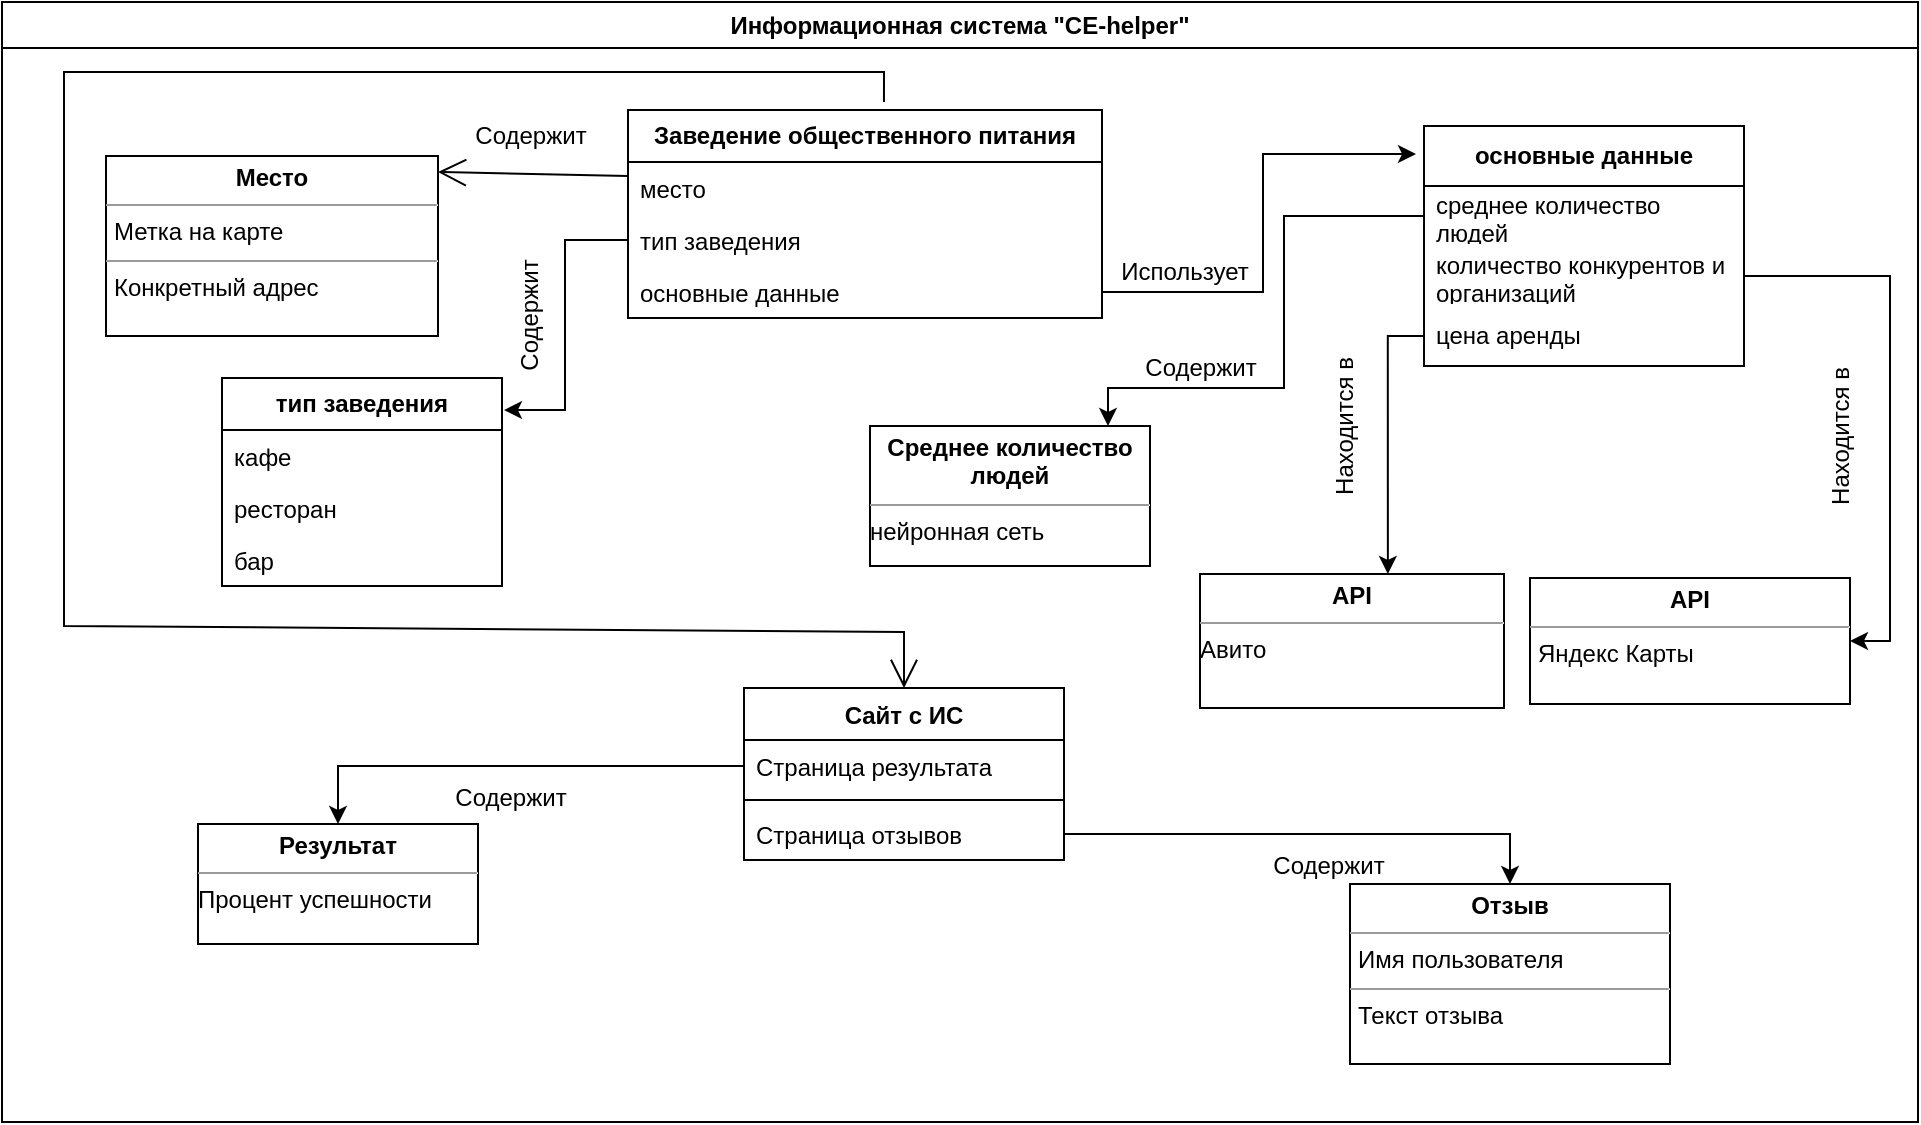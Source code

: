 <mxfile version="21.2.1" type="github">
  <diagram id="f5yUyD6KKq8jayXpuYPE" name="Страница 1">
    <mxGraphModel dx="1674" dy="764" grid="0" gridSize="10" guides="1" tooltips="1" connect="1" arrows="1" fold="1" page="1" pageScale="1" pageWidth="2339" pageHeight="3300" math="0" shadow="0">
      <root>
        <mxCell id="0" />
        <mxCell id="1" parent="0" />
        <mxCell id="GTuomJ5gf3DzZ4-qgt7y-1" value="Информационная система &quot;CE-helper&quot;" style="swimlane;whiteSpace=wrap;html=1;" parent="1" vertex="1">
          <mxGeometry x="188" y="48" width="958" height="560" as="geometry" />
        </mxCell>
        <mxCell id="GTuomJ5gf3DzZ4-qgt7y-2" value="&lt;b&gt;Заведение общественного питания&lt;/b&gt;" style="swimlane;fontStyle=0;childLayout=stackLayout;horizontal=1;startSize=26;fillColor=none;horizontalStack=0;resizeParent=1;resizeParentMax=0;resizeLast=0;collapsible=1;marginBottom=0;whiteSpace=wrap;html=1;" parent="GTuomJ5gf3DzZ4-qgt7y-1" vertex="1">
          <mxGeometry x="313" y="54" width="237" height="104" as="geometry" />
        </mxCell>
        <mxCell id="GTuomJ5gf3DzZ4-qgt7y-3" value="место" style="text;strokeColor=none;fillColor=none;align=left;verticalAlign=top;spacingLeft=4;spacingRight=4;overflow=hidden;rotatable=0;points=[[0,0.5],[1,0.5]];portConstraint=eastwest;whiteSpace=wrap;html=1;" parent="GTuomJ5gf3DzZ4-qgt7y-2" vertex="1">
          <mxGeometry y="26" width="237" height="26" as="geometry" />
        </mxCell>
        <mxCell id="GTuomJ5gf3DzZ4-qgt7y-4" value="тип заведения" style="text;strokeColor=none;fillColor=none;align=left;verticalAlign=top;spacingLeft=4;spacingRight=4;overflow=hidden;rotatable=0;points=[[0,0.5],[1,0.5]];portConstraint=eastwest;whiteSpace=wrap;html=1;" parent="GTuomJ5gf3DzZ4-qgt7y-2" vertex="1">
          <mxGeometry y="52" width="237" height="26" as="geometry" />
        </mxCell>
        <mxCell id="GTuomJ5gf3DzZ4-qgt7y-5" value="основные данные" style="text;strokeColor=none;fillColor=none;align=left;verticalAlign=top;spacingLeft=4;spacingRight=4;overflow=hidden;rotatable=0;points=[[0,0.5],[1,0.5]];portConstraint=eastwest;whiteSpace=wrap;html=1;" parent="GTuomJ5gf3DzZ4-qgt7y-2" vertex="1">
          <mxGeometry y="78" width="237" height="26" as="geometry" />
        </mxCell>
        <mxCell id="GTuomJ5gf3DzZ4-qgt7y-9" value="&lt;b&gt;тип заведения&lt;/b&gt;" style="swimlane;fontStyle=0;childLayout=stackLayout;horizontal=1;startSize=26;fillColor=none;horizontalStack=0;resizeParent=1;resizeParentMax=0;resizeLast=0;collapsible=1;marginBottom=0;whiteSpace=wrap;html=1;" parent="GTuomJ5gf3DzZ4-qgt7y-1" vertex="1">
          <mxGeometry x="110" y="188" width="140" height="104" as="geometry" />
        </mxCell>
        <mxCell id="GTuomJ5gf3DzZ4-qgt7y-10" value="кафе" style="text;strokeColor=none;fillColor=none;align=left;verticalAlign=top;spacingLeft=4;spacingRight=4;overflow=hidden;rotatable=0;points=[[0,0.5],[1,0.5]];portConstraint=eastwest;whiteSpace=wrap;html=1;" parent="GTuomJ5gf3DzZ4-qgt7y-9" vertex="1">
          <mxGeometry y="26" width="140" height="26" as="geometry" />
        </mxCell>
        <mxCell id="GTuomJ5gf3DzZ4-qgt7y-11" value="ресторан" style="text;strokeColor=none;fillColor=none;align=left;verticalAlign=top;spacingLeft=4;spacingRight=4;overflow=hidden;rotatable=0;points=[[0,0.5],[1,0.5]];portConstraint=eastwest;whiteSpace=wrap;html=1;" parent="GTuomJ5gf3DzZ4-qgt7y-9" vertex="1">
          <mxGeometry y="52" width="140" height="26" as="geometry" />
        </mxCell>
        <mxCell id="GTuomJ5gf3DzZ4-qgt7y-12" value="бар" style="text;strokeColor=none;fillColor=none;align=left;verticalAlign=top;spacingLeft=4;spacingRight=4;overflow=hidden;rotatable=0;points=[[0,0.5],[1,0.5]];portConstraint=eastwest;whiteSpace=wrap;html=1;" parent="GTuomJ5gf3DzZ4-qgt7y-9" vertex="1">
          <mxGeometry y="78" width="140" height="26" as="geometry" />
        </mxCell>
        <mxCell id="GTuomJ5gf3DzZ4-qgt7y-13" value="&lt;b&gt;основные данные&lt;/b&gt;" style="swimlane;fontStyle=0;childLayout=stackLayout;horizontal=1;startSize=30;horizontalStack=0;resizeParent=1;resizeParentMax=0;resizeLast=0;collapsible=1;marginBottom=0;whiteSpace=wrap;html=1;" parent="GTuomJ5gf3DzZ4-qgt7y-1" vertex="1">
          <mxGeometry x="711" y="62" width="160" height="120" as="geometry" />
        </mxCell>
        <mxCell id="GTuomJ5gf3DzZ4-qgt7y-14" value="среднее количество людей" style="text;strokeColor=none;fillColor=none;align=left;verticalAlign=middle;spacingLeft=4;spacingRight=4;overflow=hidden;points=[[0,0.5],[1,0.5]];portConstraint=eastwest;rotatable=0;whiteSpace=wrap;html=1;" parent="GTuomJ5gf3DzZ4-qgt7y-13" vertex="1">
          <mxGeometry y="30" width="160" height="30" as="geometry" />
        </mxCell>
        <mxCell id="GTuomJ5gf3DzZ4-qgt7y-15" value="количество конкурентов и организаций" style="text;strokeColor=none;fillColor=none;align=left;verticalAlign=middle;spacingLeft=4;spacingRight=4;overflow=hidden;points=[[0,0.5],[1,0.5]];portConstraint=eastwest;rotatable=0;whiteSpace=wrap;html=1;" parent="GTuomJ5gf3DzZ4-qgt7y-13" vertex="1">
          <mxGeometry y="60" width="160" height="30" as="geometry" />
        </mxCell>
        <mxCell id="GTuomJ5gf3DzZ4-qgt7y-16" value="цена аренды" style="text;strokeColor=none;fillColor=none;align=left;verticalAlign=middle;spacingLeft=4;spacingRight=4;overflow=hidden;points=[[0,0.5],[1,0.5]];portConstraint=eastwest;rotatable=0;whiteSpace=wrap;html=1;" parent="GTuomJ5gf3DzZ4-qgt7y-13" vertex="1">
          <mxGeometry y="90" width="160" height="30" as="geometry" />
        </mxCell>
        <mxCell id="GTuomJ5gf3DzZ4-qgt7y-18" value="Сайт с ИС" style="swimlane;fontStyle=1;align=center;verticalAlign=top;childLayout=stackLayout;horizontal=1;startSize=26;horizontalStack=0;resizeParent=1;resizeParentMax=0;resizeLast=0;collapsible=1;marginBottom=0;whiteSpace=wrap;html=1;" parent="GTuomJ5gf3DzZ4-qgt7y-1" vertex="1">
          <mxGeometry x="371" y="343" width="160" height="86" as="geometry" />
        </mxCell>
        <mxCell id="GTuomJ5gf3DzZ4-qgt7y-19" value="Страница результата" style="text;strokeColor=none;fillColor=none;align=left;verticalAlign=top;spacingLeft=4;spacingRight=4;overflow=hidden;rotatable=0;points=[[0,0.5],[1,0.5]];portConstraint=eastwest;whiteSpace=wrap;html=1;" parent="GTuomJ5gf3DzZ4-qgt7y-18" vertex="1">
          <mxGeometry y="26" width="160" height="26" as="geometry" />
        </mxCell>
        <mxCell id="GTuomJ5gf3DzZ4-qgt7y-20" value="" style="line;strokeWidth=1;fillColor=none;align=left;verticalAlign=middle;spacingTop=-1;spacingLeft=3;spacingRight=3;rotatable=0;labelPosition=right;points=[];portConstraint=eastwest;strokeColor=inherit;" parent="GTuomJ5gf3DzZ4-qgt7y-18" vertex="1">
          <mxGeometry y="52" width="160" height="8" as="geometry" />
        </mxCell>
        <mxCell id="GTuomJ5gf3DzZ4-qgt7y-21" value="Страница отзывов" style="text;strokeColor=none;fillColor=none;align=left;verticalAlign=top;spacingLeft=4;spacingRight=4;overflow=hidden;rotatable=0;points=[[0,0.5],[1,0.5]];portConstraint=eastwest;whiteSpace=wrap;html=1;" parent="GTuomJ5gf3DzZ4-qgt7y-18" vertex="1">
          <mxGeometry y="60" width="160" height="26" as="geometry" />
        </mxCell>
        <mxCell id="GTuomJ5gf3DzZ4-qgt7y-22" value="&lt;p style=&quot;margin:0px;margin-top:4px;text-align:center;&quot;&gt;&lt;b&gt;Отзыв&lt;/b&gt;&lt;/p&gt;&lt;hr size=&quot;1&quot;&gt;&lt;p style=&quot;margin:0px;margin-left:4px;&quot;&gt;Имя пользователя&lt;/p&gt;&lt;hr size=&quot;1&quot;&gt;&lt;p style=&quot;margin:0px;margin-left:4px;&quot;&gt;Текст отзыва&lt;/p&gt;" style="verticalAlign=top;align=left;overflow=fill;fontSize=12;fontFamily=Helvetica;html=1;whiteSpace=wrap;" parent="GTuomJ5gf3DzZ4-qgt7y-1" vertex="1">
          <mxGeometry x="674" y="441" width="160" height="90" as="geometry" />
        </mxCell>
        <mxCell id="GTuomJ5gf3DzZ4-qgt7y-24" value="&lt;p style=&quot;margin:0px;margin-top:4px;text-align:center;&quot;&gt;&lt;b&gt;Место&lt;/b&gt;&lt;/p&gt;&lt;hr size=&quot;1&quot;&gt;&lt;p style=&quot;margin:0px;margin-left:4px;&quot;&gt;Метка на карте&lt;/p&gt;&lt;hr size=&quot;1&quot;&gt;&lt;p style=&quot;margin:0px;margin-left:4px;&quot;&gt;Конкретный адрес&amp;nbsp;&lt;/p&gt;" style="verticalAlign=top;align=left;overflow=fill;fontSize=12;fontFamily=Helvetica;html=1;whiteSpace=wrap;" parent="GTuomJ5gf3DzZ4-qgt7y-1" vertex="1">
          <mxGeometry x="52" y="77" width="166" height="90" as="geometry" />
        </mxCell>
        <mxCell id="GTuomJ5gf3DzZ4-qgt7y-25" value="" style="endArrow=open;endFill=1;endSize=12;html=1;rounded=0;entryX=1;entryY=0.089;entryDx=0;entryDy=0;entryPerimeter=0;exitX=0;exitY=0.269;exitDx=0;exitDy=0;exitPerimeter=0;" parent="GTuomJ5gf3DzZ4-qgt7y-1" source="GTuomJ5gf3DzZ4-qgt7y-3" target="GTuomJ5gf3DzZ4-qgt7y-24" edge="1">
          <mxGeometry width="160" relative="1" as="geometry">
            <mxPoint x="588" y="293" as="sourcePoint" />
            <mxPoint x="748" y="293" as="targetPoint" />
          </mxGeometry>
        </mxCell>
        <mxCell id="GTuomJ5gf3DzZ4-qgt7y-27" style="edgeStyle=orthogonalEdgeStyle;rounded=0;orthogonalLoop=1;jettySize=auto;html=1;exitX=0;exitY=0.5;exitDx=0;exitDy=0;entryX=1.007;entryY=0.154;entryDx=0;entryDy=0;entryPerimeter=0;" parent="GTuomJ5gf3DzZ4-qgt7y-1" source="GTuomJ5gf3DzZ4-qgt7y-4" target="GTuomJ5gf3DzZ4-qgt7y-9" edge="1">
          <mxGeometry relative="1" as="geometry" />
        </mxCell>
        <mxCell id="GTuomJ5gf3DzZ4-qgt7y-28" style="edgeStyle=orthogonalEdgeStyle;rounded=0;orthogonalLoop=1;jettySize=auto;html=1;entryX=-0.025;entryY=0.117;entryDx=0;entryDy=0;entryPerimeter=0;" parent="GTuomJ5gf3DzZ4-qgt7y-1" source="GTuomJ5gf3DzZ4-qgt7y-5" target="GTuomJ5gf3DzZ4-qgt7y-13" edge="1">
          <mxGeometry relative="1" as="geometry" />
        </mxCell>
        <mxCell id="GTuomJ5gf3DzZ4-qgt7y-17" value="&lt;p style=&quot;margin:0px;margin-top:4px;text-align:center;&quot;&gt;&lt;b&gt;API&lt;/b&gt;&lt;/p&gt;&lt;hr size=&quot;1&quot;&gt;&lt;p style=&quot;margin:0px;margin-left:4px;&quot;&gt;Яндекс Карты&lt;/p&gt;&lt;p style=&quot;margin:0px;margin-left:4px;&quot;&gt;&lt;br&gt;&lt;/p&gt;" style="verticalAlign=top;align=left;overflow=fill;fontSize=12;fontFamily=Helvetica;html=1;whiteSpace=wrap;" parent="GTuomJ5gf3DzZ4-qgt7y-1" vertex="1">
          <mxGeometry x="764" y="288" width="160" height="63" as="geometry" />
        </mxCell>
        <mxCell id="GTuomJ5gf3DzZ4-qgt7y-29" value="&lt;p style=&quot;margin:0px;margin-top:4px;text-align:center;&quot;&gt;&lt;b&gt;Среднее количество людей&lt;/b&gt;&lt;/p&gt;&lt;hr size=&quot;1&quot;&gt;&lt;div style=&quot;height:2px;&quot;&gt;нейронная сеть&lt;/div&gt;" style="verticalAlign=top;align=left;overflow=fill;fontSize=12;fontFamily=Helvetica;html=1;whiteSpace=wrap;" parent="GTuomJ5gf3DzZ4-qgt7y-1" vertex="1">
          <mxGeometry x="434" y="212" width="140" height="70" as="geometry" />
        </mxCell>
        <mxCell id="GTuomJ5gf3DzZ4-qgt7y-30" style="edgeStyle=orthogonalEdgeStyle;rounded=0;orthogonalLoop=1;jettySize=auto;html=1;exitX=0;exitY=0.5;exitDx=0;exitDy=0;entryX=0.85;entryY=0;entryDx=0;entryDy=0;entryPerimeter=0;" parent="GTuomJ5gf3DzZ4-qgt7y-1" source="GTuomJ5gf3DzZ4-qgt7y-14" target="GTuomJ5gf3DzZ4-qgt7y-29" edge="1">
          <mxGeometry relative="1" as="geometry">
            <Array as="points">
              <mxPoint x="641" y="107" />
              <mxPoint x="641" y="193" />
              <mxPoint x="553" y="193" />
            </Array>
          </mxGeometry>
        </mxCell>
        <mxCell id="GTuomJ5gf3DzZ4-qgt7y-31" style="edgeStyle=orthogonalEdgeStyle;rounded=0;orthogonalLoop=1;jettySize=auto;html=1;exitX=1;exitY=0.5;exitDx=0;exitDy=0;entryX=1;entryY=0.5;entryDx=0;entryDy=0;" parent="GTuomJ5gf3DzZ4-qgt7y-1" source="GTuomJ5gf3DzZ4-qgt7y-15" target="GTuomJ5gf3DzZ4-qgt7y-17" edge="1">
          <mxGeometry relative="1" as="geometry" />
        </mxCell>
        <mxCell id="GTuomJ5gf3DzZ4-qgt7y-34" value="" style="endArrow=open;endFill=1;endSize=12;html=1;rounded=0;exitX=0.54;exitY=-0.038;exitDx=0;exitDy=0;exitPerimeter=0;entryX=0.5;entryY=0;entryDx=0;entryDy=0;" parent="GTuomJ5gf3DzZ4-qgt7y-1" source="GTuomJ5gf3DzZ4-qgt7y-2" target="GTuomJ5gf3DzZ4-qgt7y-18" edge="1">
          <mxGeometry width="160" relative="1" as="geometry">
            <mxPoint x="588" y="293" as="sourcePoint" />
            <mxPoint x="748" y="293" as="targetPoint" />
            <Array as="points">
              <mxPoint x="441" y="35" />
              <mxPoint x="31" y="35" />
              <mxPoint x="31" y="312" />
              <mxPoint x="451" y="315" />
            </Array>
          </mxGeometry>
        </mxCell>
        <mxCell id="kczSjNXzTHyKndzo8Rg8-2" value="&lt;p style=&quot;margin:0px;margin-top:4px;text-align:center;&quot;&gt;&lt;b&gt;Результат&lt;/b&gt;&lt;/p&gt;&lt;hr size=&quot;1&quot;&gt;&lt;div style=&quot;height:2px;&quot;&gt;Процент успешности&lt;/div&gt;" style="verticalAlign=top;align=left;overflow=fill;fontSize=12;fontFamily=Helvetica;html=1;whiteSpace=wrap;" parent="GTuomJ5gf3DzZ4-qgt7y-1" vertex="1">
          <mxGeometry x="98" y="411" width="140" height="60" as="geometry" />
        </mxCell>
        <mxCell id="kczSjNXzTHyKndzo8Rg8-3" style="edgeStyle=orthogonalEdgeStyle;rounded=0;orthogonalLoop=1;jettySize=auto;html=1;entryX=0.5;entryY=0;entryDx=0;entryDy=0;" parent="GTuomJ5gf3DzZ4-qgt7y-1" source="GTuomJ5gf3DzZ4-qgt7y-19" target="kczSjNXzTHyKndzo8Rg8-2" edge="1">
          <mxGeometry relative="1" as="geometry" />
        </mxCell>
        <mxCell id="kczSjNXzTHyKndzo8Rg8-4" style="edgeStyle=orthogonalEdgeStyle;rounded=0;orthogonalLoop=1;jettySize=auto;html=1;entryX=0.5;entryY=0;entryDx=0;entryDy=0;" parent="GTuomJ5gf3DzZ4-qgt7y-1" source="GTuomJ5gf3DzZ4-qgt7y-21" target="GTuomJ5gf3DzZ4-qgt7y-22" edge="1">
          <mxGeometry relative="1" as="geometry" />
        </mxCell>
        <mxCell id="kczSjNXzTHyKndzo8Rg8-10" value="Находится в" style="text;html=1;align=center;verticalAlign=middle;resizable=0;points=[];autosize=1;strokeColor=none;fillColor=none;rotation=-90;" parent="GTuomJ5gf3DzZ4-qgt7y-1" vertex="1">
          <mxGeometry x="876" y="205" width="87" height="26" as="geometry" />
        </mxCell>
        <mxCell id="kczSjNXzTHyKndzo8Rg8-11" value="Использует" style="text;html=1;align=center;verticalAlign=middle;resizable=0;points=[];autosize=1;strokeColor=none;fillColor=none;" parent="GTuomJ5gf3DzZ4-qgt7y-1" vertex="1">
          <mxGeometry x="550" y="122" width="82" height="26" as="geometry" />
        </mxCell>
        <mxCell id="kczSjNXzTHyKndzo8Rg8-13" value="Содержит" style="text;html=1;align=center;verticalAlign=middle;resizable=0;points=[];autosize=1;strokeColor=none;fillColor=none;" parent="GTuomJ5gf3DzZ4-qgt7y-1" vertex="1">
          <mxGeometry x="227" y="54" width="74" height="26" as="geometry" />
        </mxCell>
        <mxCell id="kczSjNXzTHyKndzo8Rg8-12" value="Содержит" style="text;html=1;align=center;verticalAlign=middle;resizable=0;points=[];autosize=1;strokeColor=none;fillColor=none;rotation=-90;" parent="GTuomJ5gf3DzZ4-qgt7y-1" vertex="1">
          <mxGeometry x="227" y="144" width="74" height="26" as="geometry" />
        </mxCell>
        <mxCell id="kczSjNXzTHyKndzo8Rg8-15" value="Содержит" style="text;html=1;align=center;verticalAlign=middle;resizable=0;points=[];autosize=1;strokeColor=none;fillColor=none;rotation=0;" parent="GTuomJ5gf3DzZ4-qgt7y-1" vertex="1">
          <mxGeometry x="562" y="170" width="74" height="26" as="geometry" />
        </mxCell>
        <mxCell id="kczSjNXzTHyKndzo8Rg8-16" style="edgeStyle=orthogonalEdgeStyle;rounded=0;orthogonalLoop=1;jettySize=auto;html=1;exitX=0;exitY=0.5;exitDx=0;exitDy=0;entryX=0.618;entryY=0;entryDx=0;entryDy=0;entryPerimeter=0;" parent="GTuomJ5gf3DzZ4-qgt7y-1" source="GTuomJ5gf3DzZ4-qgt7y-16" target="yHAkfZL07QuaNXRN5FIz-1" edge="1">
          <mxGeometry relative="1" as="geometry">
            <mxPoint x="649" y="311" as="targetPoint" />
            <Array as="points">
              <mxPoint x="693" y="167" />
            </Array>
          </mxGeometry>
        </mxCell>
        <mxCell id="kczSjNXzTHyKndzo8Rg8-17" value="Находится в" style="text;html=1;align=center;verticalAlign=middle;resizable=0;points=[];autosize=1;strokeColor=none;fillColor=none;rotation=-90;" parent="GTuomJ5gf3DzZ4-qgt7y-1" vertex="1">
          <mxGeometry x="628" y="200" width="87" height="26" as="geometry" />
        </mxCell>
        <mxCell id="yHAkfZL07QuaNXRN5FIz-1" value="&lt;p style=&quot;margin:0px;margin-top:4px;text-align:center;&quot;&gt;&lt;b&gt;API&lt;/b&gt;&lt;/p&gt;&lt;hr size=&quot;1&quot;&gt;&lt;div style=&quot;height:2px;&quot;&gt;Авито&lt;/div&gt;" style="verticalAlign=top;align=left;overflow=fill;fontSize=12;fontFamily=Helvetica;html=1;whiteSpace=wrap;" vertex="1" parent="GTuomJ5gf3DzZ4-qgt7y-1">
          <mxGeometry x="599" y="286" width="152" height="67" as="geometry" />
        </mxCell>
        <mxCell id="kczSjNXzTHyKndzo8Rg8-6" value="Содержит" style="text;html=1;align=center;verticalAlign=middle;resizable=0;points=[];autosize=1;strokeColor=none;fillColor=none;" parent="1" vertex="1">
          <mxGeometry x="405" y="433" width="74" height="26" as="geometry" />
        </mxCell>
        <mxCell id="kczSjNXzTHyKndzo8Rg8-7" value="Содержит" style="text;html=1;align=center;verticalAlign=middle;resizable=0;points=[];autosize=1;strokeColor=none;fillColor=none;" parent="1" vertex="1">
          <mxGeometry x="814" y="467" width="74" height="26" as="geometry" />
        </mxCell>
      </root>
    </mxGraphModel>
  </diagram>
</mxfile>
